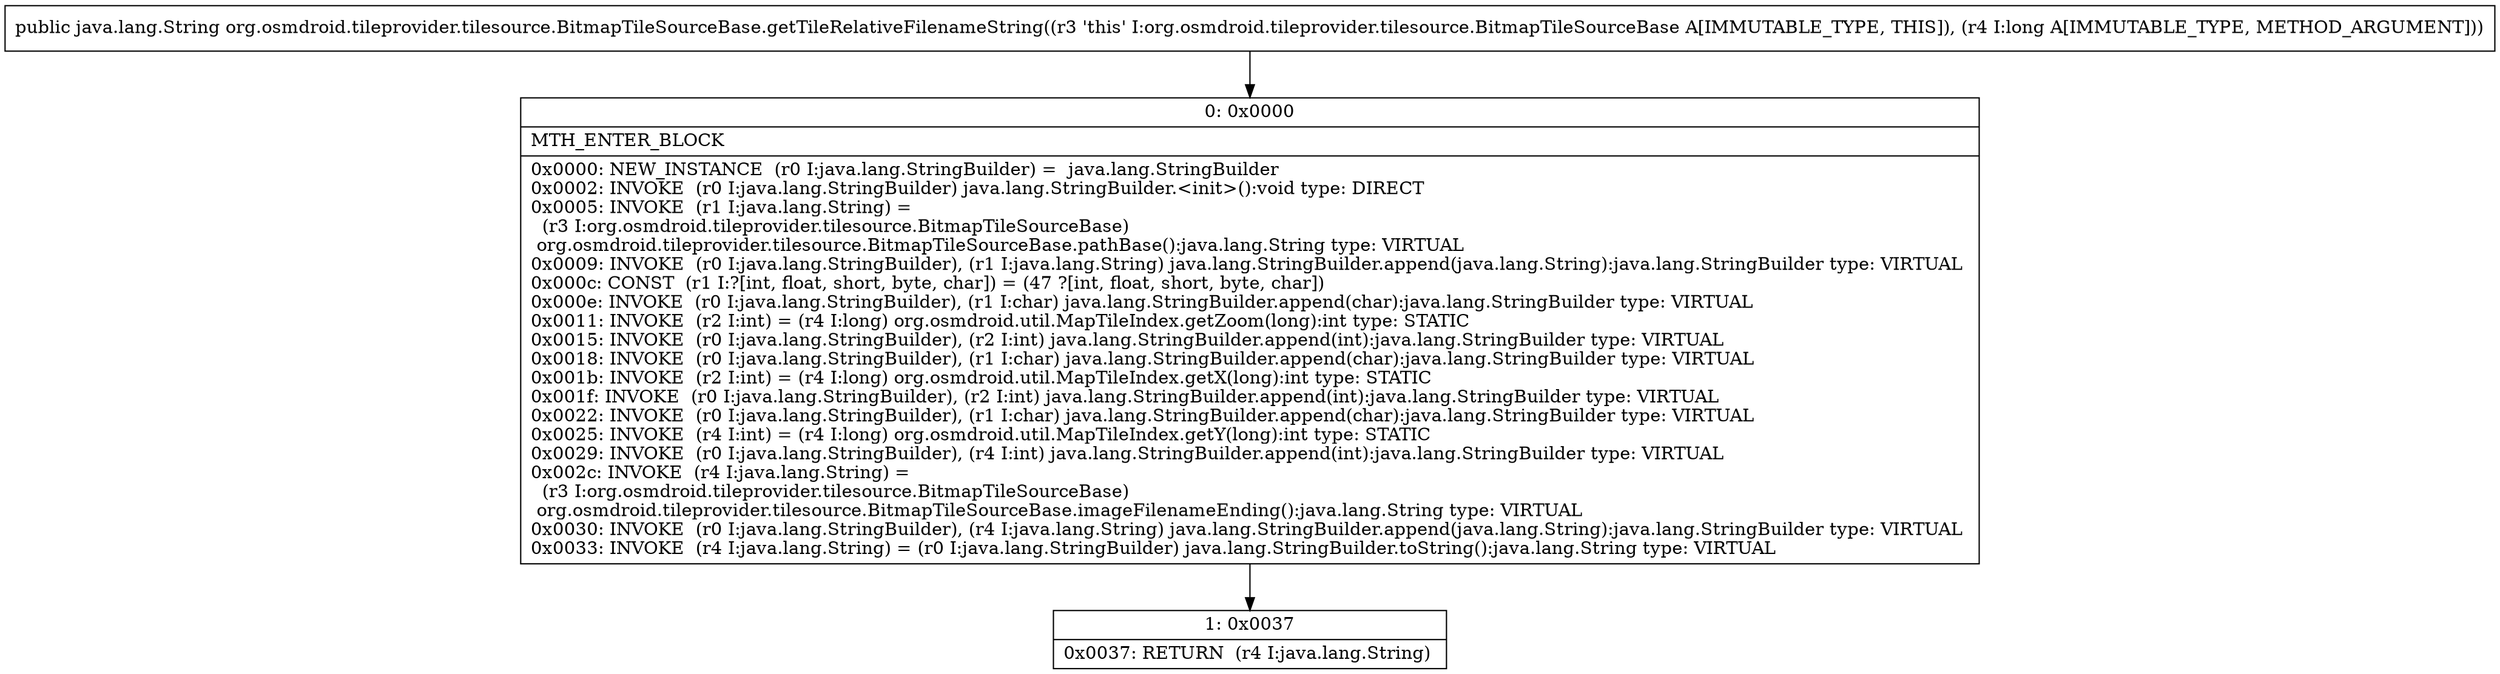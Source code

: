 digraph "CFG fororg.osmdroid.tileprovider.tilesource.BitmapTileSourceBase.getTileRelativeFilenameString(J)Ljava\/lang\/String;" {
Node_0 [shape=record,label="{0\:\ 0x0000|MTH_ENTER_BLOCK\l|0x0000: NEW_INSTANCE  (r0 I:java.lang.StringBuilder) =  java.lang.StringBuilder \l0x0002: INVOKE  (r0 I:java.lang.StringBuilder) java.lang.StringBuilder.\<init\>():void type: DIRECT \l0x0005: INVOKE  (r1 I:java.lang.String) = \l  (r3 I:org.osmdroid.tileprovider.tilesource.BitmapTileSourceBase)\l org.osmdroid.tileprovider.tilesource.BitmapTileSourceBase.pathBase():java.lang.String type: VIRTUAL \l0x0009: INVOKE  (r0 I:java.lang.StringBuilder), (r1 I:java.lang.String) java.lang.StringBuilder.append(java.lang.String):java.lang.StringBuilder type: VIRTUAL \l0x000c: CONST  (r1 I:?[int, float, short, byte, char]) = (47 ?[int, float, short, byte, char]) \l0x000e: INVOKE  (r0 I:java.lang.StringBuilder), (r1 I:char) java.lang.StringBuilder.append(char):java.lang.StringBuilder type: VIRTUAL \l0x0011: INVOKE  (r2 I:int) = (r4 I:long) org.osmdroid.util.MapTileIndex.getZoom(long):int type: STATIC \l0x0015: INVOKE  (r0 I:java.lang.StringBuilder), (r2 I:int) java.lang.StringBuilder.append(int):java.lang.StringBuilder type: VIRTUAL \l0x0018: INVOKE  (r0 I:java.lang.StringBuilder), (r1 I:char) java.lang.StringBuilder.append(char):java.lang.StringBuilder type: VIRTUAL \l0x001b: INVOKE  (r2 I:int) = (r4 I:long) org.osmdroid.util.MapTileIndex.getX(long):int type: STATIC \l0x001f: INVOKE  (r0 I:java.lang.StringBuilder), (r2 I:int) java.lang.StringBuilder.append(int):java.lang.StringBuilder type: VIRTUAL \l0x0022: INVOKE  (r0 I:java.lang.StringBuilder), (r1 I:char) java.lang.StringBuilder.append(char):java.lang.StringBuilder type: VIRTUAL \l0x0025: INVOKE  (r4 I:int) = (r4 I:long) org.osmdroid.util.MapTileIndex.getY(long):int type: STATIC \l0x0029: INVOKE  (r0 I:java.lang.StringBuilder), (r4 I:int) java.lang.StringBuilder.append(int):java.lang.StringBuilder type: VIRTUAL \l0x002c: INVOKE  (r4 I:java.lang.String) = \l  (r3 I:org.osmdroid.tileprovider.tilesource.BitmapTileSourceBase)\l org.osmdroid.tileprovider.tilesource.BitmapTileSourceBase.imageFilenameEnding():java.lang.String type: VIRTUAL \l0x0030: INVOKE  (r0 I:java.lang.StringBuilder), (r4 I:java.lang.String) java.lang.StringBuilder.append(java.lang.String):java.lang.StringBuilder type: VIRTUAL \l0x0033: INVOKE  (r4 I:java.lang.String) = (r0 I:java.lang.StringBuilder) java.lang.StringBuilder.toString():java.lang.String type: VIRTUAL \l}"];
Node_1 [shape=record,label="{1\:\ 0x0037|0x0037: RETURN  (r4 I:java.lang.String) \l}"];
MethodNode[shape=record,label="{public java.lang.String org.osmdroid.tileprovider.tilesource.BitmapTileSourceBase.getTileRelativeFilenameString((r3 'this' I:org.osmdroid.tileprovider.tilesource.BitmapTileSourceBase A[IMMUTABLE_TYPE, THIS]), (r4 I:long A[IMMUTABLE_TYPE, METHOD_ARGUMENT])) }"];
MethodNode -> Node_0;
Node_0 -> Node_1;
}

